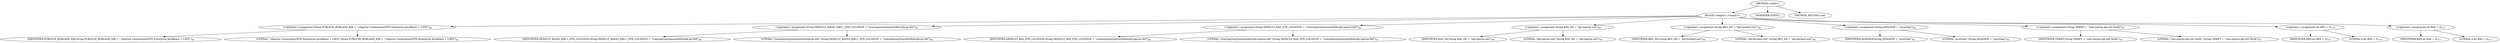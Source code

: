 digraph "&lt;clinit&gt;" {  
"1247" [label = <(METHOD,&lt;clinit&gt;)> ]
"1248" [label = <(BLOCK,&lt;empty&gt;,&lt;empty&gt;)> ]
"1249" [label = <(&lt;operator&gt;.assignment,String PUBLICID_BORLAND_EJB = &quot;-//Inprise Corporation//DTD Enterprise JavaBeans 1.1//EN&quot;)<SUB>80</SUB>> ]
"1250" [label = <(IDENTIFIER,PUBLICID_BORLAND_EJB,String PUBLICID_BORLAND_EJB = &quot;-//Inprise Corporation//DTD Enterprise JavaBeans 1.1//EN&quot;)<SUB>80</SUB>> ]
"1251" [label = <(LITERAL,&quot;-//Inprise Corporation//DTD Enterprise JavaBeans 1.1//EN&quot;,String PUBLICID_BORLAND_EJB = &quot;-//Inprise Corporation//DTD Enterprise JavaBeans 1.1//EN&quot;)<SUB>81</SUB>> ]
"1252" [label = <(&lt;operator&gt;.assignment,String DEFAULT_BAS45_EJB11_DTD_LOCATION = &quot;/com/inprise/j2ee/xml/dtds/ejb-jar.dtd&quot;)<SUB>83</SUB>> ]
"1253" [label = <(IDENTIFIER,DEFAULT_BAS45_EJB11_DTD_LOCATION,String DEFAULT_BAS45_EJB11_DTD_LOCATION = &quot;/com/inprise/j2ee/xml/dtds/ejb-jar.dtd&quot;)<SUB>83</SUB>> ]
"1254" [label = <(LITERAL,&quot;/com/inprise/j2ee/xml/dtds/ejb-jar.dtd&quot;,String DEFAULT_BAS45_EJB11_DTD_LOCATION = &quot;/com/inprise/j2ee/xml/dtds/ejb-jar.dtd&quot;)<SUB>84</SUB>> ]
"1255" [label = <(&lt;operator&gt;.assignment,String DEFAULT_BAS_DTD_LOCATION = &quot;/com/inprise/j2ee/xml/dtds/ejb-inprise.dtd&quot;)<SUB>86</SUB>> ]
"1256" [label = <(IDENTIFIER,DEFAULT_BAS_DTD_LOCATION,String DEFAULT_BAS_DTD_LOCATION = &quot;/com/inprise/j2ee/xml/dtds/ejb-inprise.dtd&quot;)<SUB>86</SUB>> ]
"1257" [label = <(LITERAL,&quot;/com/inprise/j2ee/xml/dtds/ejb-inprise.dtd&quot;,String DEFAULT_BAS_DTD_LOCATION = &quot;/com/inprise/j2ee/xml/dtds/ejb-inprise.dtd&quot;)<SUB>87</SUB>> ]
"1258" [label = <(&lt;operator&gt;.assignment,String BAS_DD = &quot;ejb-inprise.xml&quot;)<SUB>89</SUB>> ]
"1259" [label = <(IDENTIFIER,BAS_DD,String BAS_DD = &quot;ejb-inprise.xml&quot;)<SUB>89</SUB>> ]
"1260" [label = <(LITERAL,&quot;ejb-inprise.xml&quot;,String BAS_DD = &quot;ejb-inprise.xml&quot;)<SUB>89</SUB>> ]
"1261" [label = <(&lt;operator&gt;.assignment,String BES_DD = &quot;ejb-borland.xml&quot;)<SUB>90</SUB>> ]
"1262" [label = <(IDENTIFIER,BES_DD,String BES_DD = &quot;ejb-borland.xml&quot;)<SUB>90</SUB>> ]
"1263" [label = <(LITERAL,&quot;ejb-borland.xml&quot;,String BES_DD = &quot;ejb-borland.xml&quot;)<SUB>90</SUB>> ]
"1264" [label = <(&lt;operator&gt;.assignment,String JAVA2IIOP = &quot;java2iiop&quot;)<SUB>94</SUB>> ]
"1265" [label = <(IDENTIFIER,JAVA2IIOP,String JAVA2IIOP = &quot;java2iiop&quot;)<SUB>94</SUB>> ]
"1266" [label = <(LITERAL,&quot;java2iiop&quot;,String JAVA2IIOP = &quot;java2iiop&quot;)<SUB>94</SUB>> ]
"1267" [label = <(&lt;operator&gt;.assignment,String VERIFY = &quot;com.inprise.ejb.util.Verify&quot;)<SUB>97</SUB>> ]
"1268" [label = <(IDENTIFIER,VERIFY,String VERIFY = &quot;com.inprise.ejb.util.Verify&quot;)<SUB>97</SUB>> ]
"1269" [label = <(LITERAL,&quot;com.inprise.ejb.util.Verify&quot;,String VERIFY = &quot;com.inprise.ejb.util.Verify&quot;)<SUB>97</SUB>> ]
"1270" [label = <(&lt;operator&gt;.assignment,int BES = 5)<SUB>115</SUB>> ]
"1271" [label = <(IDENTIFIER,BES,int BES = 5)<SUB>115</SUB>> ]
"1272" [label = <(LITERAL,5,int BES = 5)<SUB>115</SUB>> ]
"1273" [label = <(&lt;operator&gt;.assignment,int BAS = 4)<SUB>117</SUB>> ]
"1274" [label = <(IDENTIFIER,BAS,int BAS = 4)<SUB>117</SUB>> ]
"1275" [label = <(LITERAL,4,int BAS = 4)<SUB>117</SUB>> ]
"1276" [label = <(MODIFIER,STATIC)> ]
"1277" [label = <(METHOD_RETURN,void)> ]
  "1247" -> "1248" 
  "1247" -> "1276" 
  "1247" -> "1277" 
  "1248" -> "1249" 
  "1248" -> "1252" 
  "1248" -> "1255" 
  "1248" -> "1258" 
  "1248" -> "1261" 
  "1248" -> "1264" 
  "1248" -> "1267" 
  "1248" -> "1270" 
  "1248" -> "1273" 
  "1249" -> "1250" 
  "1249" -> "1251" 
  "1252" -> "1253" 
  "1252" -> "1254" 
  "1255" -> "1256" 
  "1255" -> "1257" 
  "1258" -> "1259" 
  "1258" -> "1260" 
  "1261" -> "1262" 
  "1261" -> "1263" 
  "1264" -> "1265" 
  "1264" -> "1266" 
  "1267" -> "1268" 
  "1267" -> "1269" 
  "1270" -> "1271" 
  "1270" -> "1272" 
  "1273" -> "1274" 
  "1273" -> "1275" 
}
